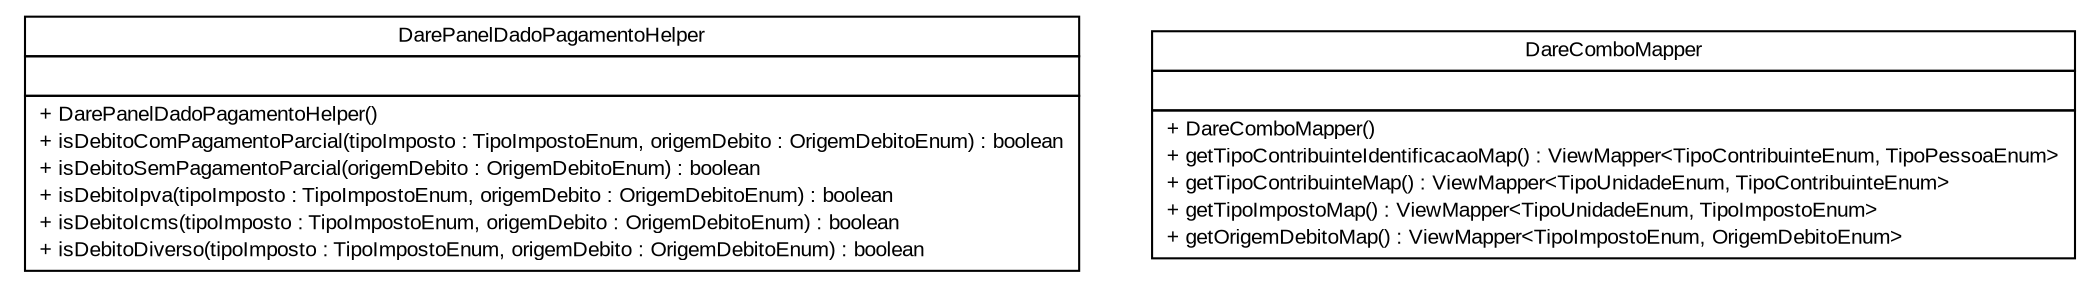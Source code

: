 #!/usr/local/bin/dot
#
# Class diagram 
# Generated by UMLGraph version R5_6 (http://www.umlgraph.org/)
#

digraph G {
	edge [fontname="arial",fontsize=10,labelfontname="arial",labelfontsize=10];
	node [fontname="arial",fontsize=10,shape=plaintext];
	nodesep=0.25;
	ranksep=0.5;
	// br.gov.to.sefaz.arr.parametros.managedbean.mapper.DarePanelDadoPagamentoHelper
	c210906 [label=<<table title="br.gov.to.sefaz.arr.parametros.managedbean.mapper.DarePanelDadoPagamentoHelper" border="0" cellborder="1" cellspacing="0" cellpadding="2" port="p" href="./DarePanelDadoPagamentoHelper.html">
		<tr><td><table border="0" cellspacing="0" cellpadding="1">
<tr><td align="center" balign="center"> DarePanelDadoPagamentoHelper </td></tr>
		</table></td></tr>
		<tr><td><table border="0" cellspacing="0" cellpadding="1">
<tr><td align="left" balign="left">  </td></tr>
		</table></td></tr>
		<tr><td><table border="0" cellspacing="0" cellpadding="1">
<tr><td align="left" balign="left"> + DarePanelDadoPagamentoHelper() </td></tr>
<tr><td align="left" balign="left"> + isDebitoComPagamentoParcial(tipoImposto : TipoImpostoEnum, origemDebito : OrigemDebitoEnum) : boolean </td></tr>
<tr><td align="left" balign="left"> + isDebitoSemPagamentoParcial(origemDebito : OrigemDebitoEnum) : boolean </td></tr>
<tr><td align="left" balign="left"> + isDebitoIpva(tipoImposto : TipoImpostoEnum, origemDebito : OrigemDebitoEnum) : boolean </td></tr>
<tr><td align="left" balign="left"> + isDebitoIcms(tipoImposto : TipoImpostoEnum, origemDebito : OrigemDebitoEnum) : boolean </td></tr>
<tr><td align="left" balign="left"> + isDebitoDiverso(tipoImposto : TipoImpostoEnum, origemDebito : OrigemDebitoEnum) : boolean </td></tr>
		</table></td></tr>
		</table>>, URL="./DarePanelDadoPagamentoHelper.html", fontname="arial", fontcolor="black", fontsize=10.0];
	// br.gov.to.sefaz.arr.parametros.managedbean.mapper.DareComboMapper
	c210907 [label=<<table title="br.gov.to.sefaz.arr.parametros.managedbean.mapper.DareComboMapper" border="0" cellborder="1" cellspacing="0" cellpadding="2" port="p" href="./DareComboMapper.html">
		<tr><td><table border="0" cellspacing="0" cellpadding="1">
<tr><td align="center" balign="center"> DareComboMapper </td></tr>
		</table></td></tr>
		<tr><td><table border="0" cellspacing="0" cellpadding="1">
<tr><td align="left" balign="left">  </td></tr>
		</table></td></tr>
		<tr><td><table border="0" cellspacing="0" cellpadding="1">
<tr><td align="left" balign="left"> + DareComboMapper() </td></tr>
<tr><td align="left" balign="left"> + getTipoContribuinteIdentificacaoMap() : ViewMapper&lt;TipoContribuinteEnum, TipoPessoaEnum&gt; </td></tr>
<tr><td align="left" balign="left"> + getTipoContribuinteMap() : ViewMapper&lt;TipoUnidadeEnum, TipoContribuinteEnum&gt; </td></tr>
<tr><td align="left" balign="left"> + getTipoImpostoMap() : ViewMapper&lt;TipoUnidadeEnum, TipoImpostoEnum&gt; </td></tr>
<tr><td align="left" balign="left"> + getOrigemDebitoMap() : ViewMapper&lt;TipoImpostoEnum, OrigemDebitoEnum&gt; </td></tr>
		</table></td></tr>
		</table>>, URL="./DareComboMapper.html", fontname="arial", fontcolor="black", fontsize=10.0];
}

